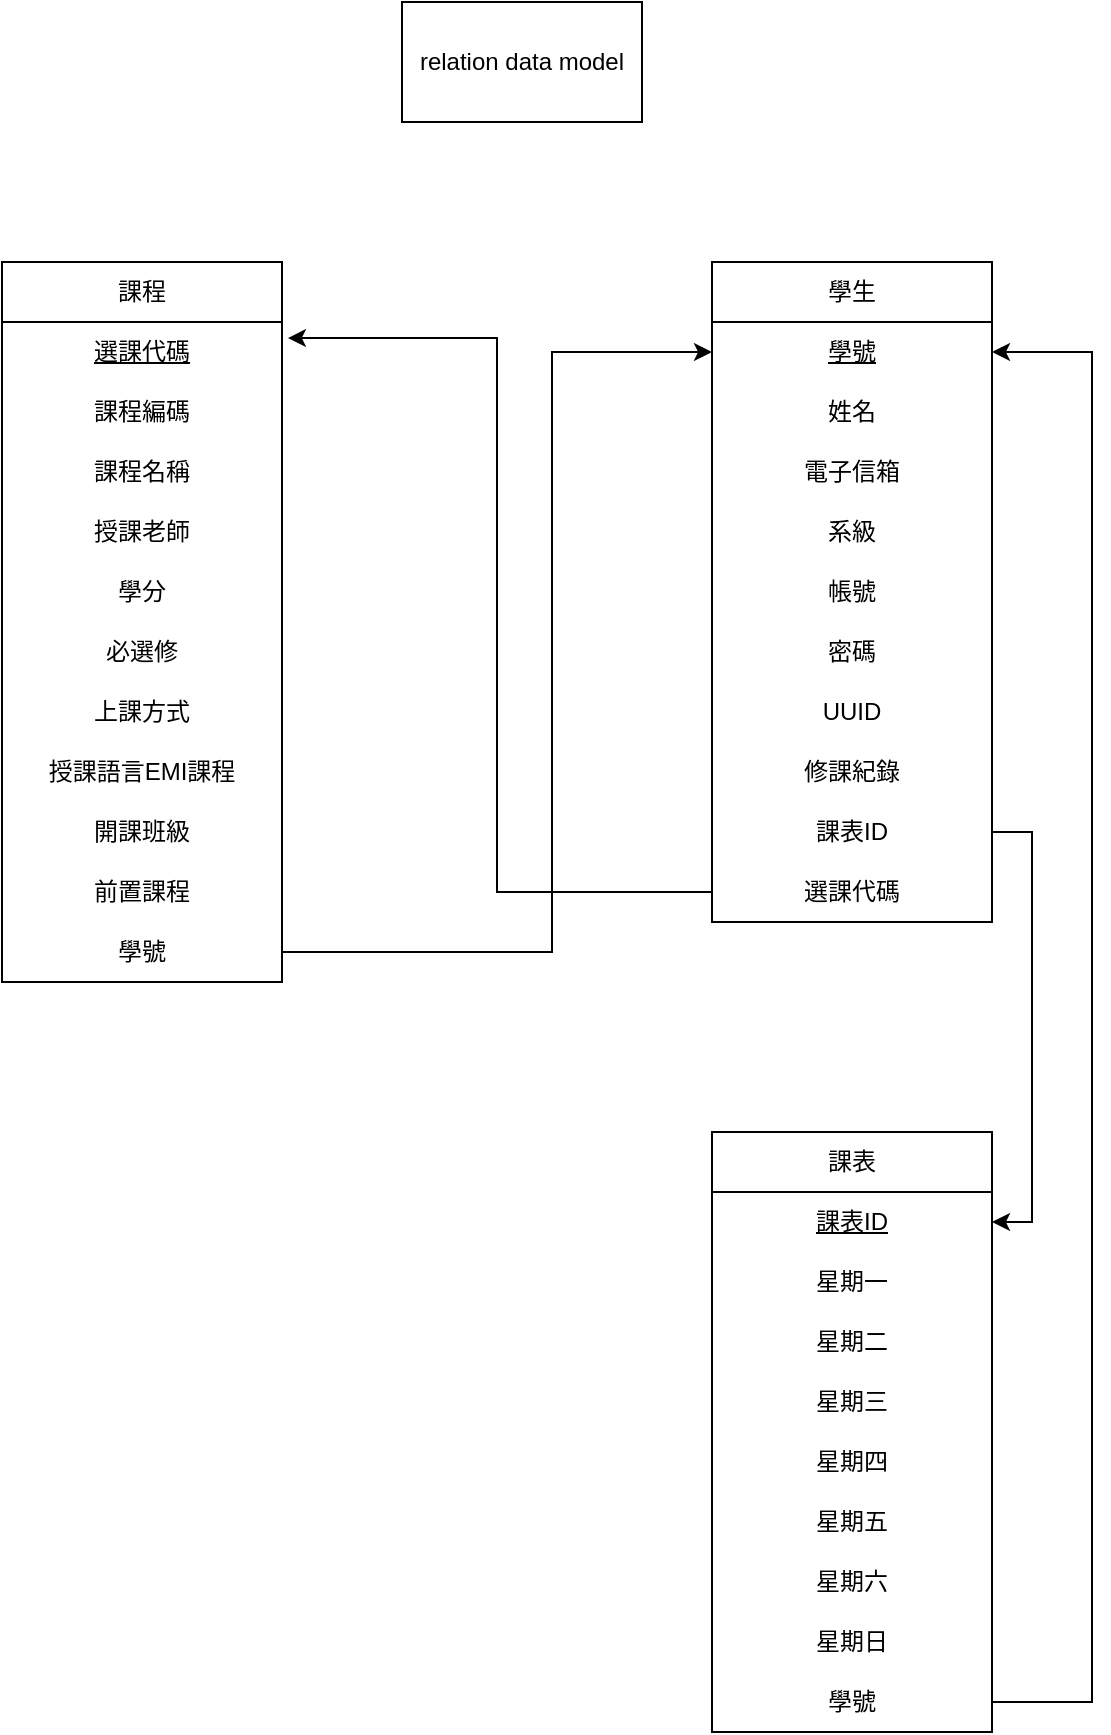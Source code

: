 <mxfile version="21.2.1" type="github">
  <diagram id="R2lEEEUBdFMjLlhIrx00" name="Page-1">
    <mxGraphModel dx="1195" dy="663" grid="1" gridSize="10" guides="1" tooltips="1" connect="1" arrows="1" fold="1" page="1" pageScale="1" pageWidth="850" pageHeight="1100" math="0" shadow="0" extFonts="Permanent Marker^https://fonts.googleapis.com/css?family=Permanent+Marker">
      <root>
        <mxCell id="0" />
        <mxCell id="1" parent="0" />
        <mxCell id="9Po20fLorlNMkVHCjSZu-1" value="relation data model" style="rounded=0;whiteSpace=wrap;html=1;" vertex="1" parent="1">
          <mxGeometry x="365" y="30" width="120" height="60" as="geometry" />
        </mxCell>
        <mxCell id="9Po20fLorlNMkVHCjSZu-2" value="課程" style="swimlane;fontStyle=0;childLayout=stackLayout;horizontal=1;startSize=30;horizontalStack=0;resizeParent=1;resizeParentMax=0;resizeLast=0;collapsible=1;marginBottom=0;whiteSpace=wrap;html=1;" vertex="1" parent="1">
          <mxGeometry x="165" y="160" width="140" height="360" as="geometry" />
        </mxCell>
        <mxCell id="9Po20fLorlNMkVHCjSZu-3" value="選課代碼" style="text;strokeColor=none;fillColor=none;align=center;verticalAlign=middle;spacingLeft=4;spacingRight=4;overflow=hidden;points=[[0,0.5],[1,0.5]];portConstraint=eastwest;rotatable=0;whiteSpace=wrap;html=1;fontStyle=4" vertex="1" parent="9Po20fLorlNMkVHCjSZu-2">
          <mxGeometry y="30" width="140" height="30" as="geometry" />
        </mxCell>
        <mxCell id="9Po20fLorlNMkVHCjSZu-4" value="課程編碼" style="text;strokeColor=none;fillColor=none;align=center;verticalAlign=middle;spacingLeft=4;spacingRight=4;overflow=hidden;points=[[0,0.5],[1,0.5]];portConstraint=eastwest;rotatable=0;whiteSpace=wrap;html=1;" vertex="1" parent="9Po20fLorlNMkVHCjSZu-2">
          <mxGeometry y="60" width="140" height="30" as="geometry" />
        </mxCell>
        <mxCell id="9Po20fLorlNMkVHCjSZu-5" value="課程名稱" style="text;strokeColor=none;fillColor=none;align=center;verticalAlign=middle;spacingLeft=4;spacingRight=4;overflow=hidden;points=[[0,0.5],[1,0.5]];portConstraint=eastwest;rotatable=0;whiteSpace=wrap;html=1;" vertex="1" parent="9Po20fLorlNMkVHCjSZu-2">
          <mxGeometry y="90" width="140" height="30" as="geometry" />
        </mxCell>
        <mxCell id="9Po20fLorlNMkVHCjSZu-6" value="授課老師" style="text;strokeColor=none;fillColor=none;align=center;verticalAlign=middle;spacingLeft=4;spacingRight=4;overflow=hidden;points=[[0,0.5],[1,0.5]];portConstraint=eastwest;rotatable=0;whiteSpace=wrap;html=1;" vertex="1" parent="9Po20fLorlNMkVHCjSZu-2">
          <mxGeometry y="120" width="140" height="30" as="geometry" />
        </mxCell>
        <mxCell id="9Po20fLorlNMkVHCjSZu-7" value="學分" style="text;strokeColor=none;fillColor=none;align=center;verticalAlign=middle;spacingLeft=4;spacingRight=4;overflow=hidden;points=[[0,0.5],[1,0.5]];portConstraint=eastwest;rotatable=0;whiteSpace=wrap;html=1;" vertex="1" parent="9Po20fLorlNMkVHCjSZu-2">
          <mxGeometry y="150" width="140" height="30" as="geometry" />
        </mxCell>
        <mxCell id="9Po20fLorlNMkVHCjSZu-8" value="必選修" style="text;strokeColor=none;fillColor=none;align=center;verticalAlign=middle;spacingLeft=4;spacingRight=4;overflow=hidden;points=[[0,0.5],[1,0.5]];portConstraint=eastwest;rotatable=0;whiteSpace=wrap;html=1;" vertex="1" parent="9Po20fLorlNMkVHCjSZu-2">
          <mxGeometry y="180" width="140" height="30" as="geometry" />
        </mxCell>
        <mxCell id="9Po20fLorlNMkVHCjSZu-9" value="上課方式" style="text;strokeColor=none;fillColor=none;align=center;verticalAlign=middle;spacingLeft=4;spacingRight=4;overflow=hidden;points=[[0,0.5],[1,0.5]];portConstraint=eastwest;rotatable=0;whiteSpace=wrap;html=1;" vertex="1" parent="9Po20fLorlNMkVHCjSZu-2">
          <mxGeometry y="210" width="140" height="30" as="geometry" />
        </mxCell>
        <mxCell id="9Po20fLorlNMkVHCjSZu-10" value="授課語言EMI課程" style="text;strokeColor=none;fillColor=none;align=center;verticalAlign=middle;spacingLeft=4;spacingRight=4;overflow=hidden;points=[[0,0.5],[1,0.5]];portConstraint=eastwest;rotatable=0;whiteSpace=wrap;html=1;" vertex="1" parent="9Po20fLorlNMkVHCjSZu-2">
          <mxGeometry y="240" width="140" height="30" as="geometry" />
        </mxCell>
        <mxCell id="9Po20fLorlNMkVHCjSZu-11" value="開課班級" style="text;strokeColor=none;fillColor=none;align=center;verticalAlign=middle;spacingLeft=4;spacingRight=4;overflow=hidden;points=[[0,0.5],[1,0.5]];portConstraint=eastwest;rotatable=0;whiteSpace=wrap;html=1;" vertex="1" parent="9Po20fLorlNMkVHCjSZu-2">
          <mxGeometry y="270" width="140" height="30" as="geometry" />
        </mxCell>
        <mxCell id="9Po20fLorlNMkVHCjSZu-12" value="前置課程" style="text;strokeColor=none;fillColor=none;align=center;verticalAlign=middle;spacingLeft=4;spacingRight=4;overflow=hidden;points=[[0,0.5],[1,0.5]];portConstraint=eastwest;rotatable=0;whiteSpace=wrap;html=1;" vertex="1" parent="9Po20fLorlNMkVHCjSZu-2">
          <mxGeometry y="300" width="140" height="30" as="geometry" />
        </mxCell>
        <mxCell id="9Po20fLorlNMkVHCjSZu-42" value="學號" style="text;strokeColor=none;fillColor=none;align=center;verticalAlign=middle;spacingLeft=4;spacingRight=4;overflow=hidden;points=[[0,0.5],[1,0.5]];portConstraint=eastwest;rotatable=0;whiteSpace=wrap;html=1;" vertex="1" parent="9Po20fLorlNMkVHCjSZu-2">
          <mxGeometry y="330" width="140" height="30" as="geometry" />
        </mxCell>
        <mxCell id="9Po20fLorlNMkVHCjSZu-13" value="學生" style="swimlane;fontStyle=0;childLayout=stackLayout;horizontal=1;startSize=30;horizontalStack=0;resizeParent=1;resizeParentMax=0;resizeLast=0;collapsible=1;marginBottom=0;whiteSpace=wrap;html=1;" vertex="1" parent="1">
          <mxGeometry x="520" y="160" width="140" height="330" as="geometry" />
        </mxCell>
        <mxCell id="9Po20fLorlNMkVHCjSZu-14" value="學號" style="text;strokeColor=none;fillColor=none;align=center;verticalAlign=middle;spacingLeft=4;spacingRight=4;overflow=hidden;points=[[0,0.5],[1,0.5]];portConstraint=eastwest;rotatable=0;whiteSpace=wrap;html=1;fontStyle=4" vertex="1" parent="9Po20fLorlNMkVHCjSZu-13">
          <mxGeometry y="30" width="140" height="30" as="geometry" />
        </mxCell>
        <mxCell id="9Po20fLorlNMkVHCjSZu-15" value="姓名" style="text;strokeColor=none;fillColor=none;align=center;verticalAlign=middle;spacingLeft=4;spacingRight=4;overflow=hidden;points=[[0,0.5],[1,0.5]];portConstraint=eastwest;rotatable=0;whiteSpace=wrap;html=1;" vertex="1" parent="9Po20fLorlNMkVHCjSZu-13">
          <mxGeometry y="60" width="140" height="30" as="geometry" />
        </mxCell>
        <mxCell id="9Po20fLorlNMkVHCjSZu-16" value="電子信箱" style="text;strokeColor=none;fillColor=none;align=center;verticalAlign=middle;spacingLeft=4;spacingRight=4;overflow=hidden;points=[[0,0.5],[1,0.5]];portConstraint=eastwest;rotatable=0;whiteSpace=wrap;html=1;" vertex="1" parent="9Po20fLorlNMkVHCjSZu-13">
          <mxGeometry y="90" width="140" height="30" as="geometry" />
        </mxCell>
        <mxCell id="9Po20fLorlNMkVHCjSZu-17" value="系級" style="text;strokeColor=none;fillColor=none;align=center;verticalAlign=middle;spacingLeft=4;spacingRight=4;overflow=hidden;points=[[0,0.5],[1,0.5]];portConstraint=eastwest;rotatable=0;whiteSpace=wrap;html=1;" vertex="1" parent="9Po20fLorlNMkVHCjSZu-13">
          <mxGeometry y="120" width="140" height="30" as="geometry" />
        </mxCell>
        <mxCell id="9Po20fLorlNMkVHCjSZu-18" value="帳號" style="text;strokeColor=none;fillColor=none;align=center;verticalAlign=middle;spacingLeft=4;spacingRight=4;overflow=hidden;points=[[0,0.5],[1,0.5]];portConstraint=eastwest;rotatable=0;whiteSpace=wrap;html=1;" vertex="1" parent="9Po20fLorlNMkVHCjSZu-13">
          <mxGeometry y="150" width="140" height="30" as="geometry" />
        </mxCell>
        <mxCell id="9Po20fLorlNMkVHCjSZu-19" value="密碼" style="text;strokeColor=none;fillColor=none;align=center;verticalAlign=middle;spacingLeft=4;spacingRight=4;overflow=hidden;points=[[0,0.5],[1,0.5]];portConstraint=eastwest;rotatable=0;whiteSpace=wrap;html=1;" vertex="1" parent="9Po20fLorlNMkVHCjSZu-13">
          <mxGeometry y="180" width="140" height="30" as="geometry" />
        </mxCell>
        <mxCell id="9Po20fLorlNMkVHCjSZu-20" value="UUID" style="text;strokeColor=none;fillColor=none;align=center;verticalAlign=middle;spacingLeft=4;spacingRight=4;overflow=hidden;points=[[0,0.5],[1,0.5]];portConstraint=eastwest;rotatable=0;whiteSpace=wrap;html=1;" vertex="1" parent="9Po20fLorlNMkVHCjSZu-13">
          <mxGeometry y="210" width="140" height="30" as="geometry" />
        </mxCell>
        <mxCell id="9Po20fLorlNMkVHCjSZu-21" value="修課紀錄" style="text;strokeColor=none;fillColor=none;align=center;verticalAlign=middle;spacingLeft=4;spacingRight=4;overflow=hidden;points=[[0,0.5],[1,0.5]];portConstraint=eastwest;rotatable=0;whiteSpace=wrap;html=1;" vertex="1" parent="9Po20fLorlNMkVHCjSZu-13">
          <mxGeometry y="240" width="140" height="30" as="geometry" />
        </mxCell>
        <mxCell id="9Po20fLorlNMkVHCjSZu-38" value="課表ID" style="text;strokeColor=none;fillColor=none;align=center;verticalAlign=middle;spacingLeft=4;spacingRight=4;overflow=hidden;points=[[0,0.5],[1,0.5]];portConstraint=eastwest;rotatable=0;whiteSpace=wrap;html=1;" vertex="1" parent="9Po20fLorlNMkVHCjSZu-13">
          <mxGeometry y="270" width="140" height="30" as="geometry" />
        </mxCell>
        <mxCell id="9Po20fLorlNMkVHCjSZu-39" value="選課代碼" style="text;strokeColor=none;fillColor=none;align=center;verticalAlign=middle;spacingLeft=4;spacingRight=4;overflow=hidden;points=[[0,0.5],[1,0.5]];portConstraint=eastwest;rotatable=0;whiteSpace=wrap;html=1;" vertex="1" parent="9Po20fLorlNMkVHCjSZu-13">
          <mxGeometry y="300" width="140" height="30" as="geometry" />
        </mxCell>
        <mxCell id="9Po20fLorlNMkVHCjSZu-25" value="課表" style="swimlane;fontStyle=0;childLayout=stackLayout;horizontal=1;startSize=30;horizontalStack=0;resizeParent=1;resizeParentMax=0;resizeLast=0;collapsible=1;marginBottom=0;whiteSpace=wrap;html=1;" vertex="1" parent="1">
          <mxGeometry x="520" y="595" width="140" height="300" as="geometry" />
        </mxCell>
        <mxCell id="9Po20fLorlNMkVHCjSZu-26" value="課表ID" style="text;strokeColor=none;fillColor=none;align=center;verticalAlign=middle;spacingLeft=4;spacingRight=4;overflow=hidden;points=[[0,0.5],[1,0.5]];portConstraint=eastwest;rotatable=0;whiteSpace=wrap;html=1;fontStyle=4" vertex="1" parent="9Po20fLorlNMkVHCjSZu-25">
          <mxGeometry y="30" width="140" height="30" as="geometry" />
        </mxCell>
        <mxCell id="9Po20fLorlNMkVHCjSZu-27" value="星期一" style="text;strokeColor=none;fillColor=none;align=center;verticalAlign=middle;spacingLeft=4;spacingRight=4;overflow=hidden;points=[[0,0.5],[1,0.5]];portConstraint=eastwest;rotatable=0;whiteSpace=wrap;html=1;" vertex="1" parent="9Po20fLorlNMkVHCjSZu-25">
          <mxGeometry y="60" width="140" height="30" as="geometry" />
        </mxCell>
        <mxCell id="9Po20fLorlNMkVHCjSZu-28" value="星期二" style="text;strokeColor=none;fillColor=none;align=center;verticalAlign=middle;spacingLeft=4;spacingRight=4;overflow=hidden;points=[[0,0.5],[1,0.5]];portConstraint=eastwest;rotatable=0;whiteSpace=wrap;html=1;" vertex="1" parent="9Po20fLorlNMkVHCjSZu-25">
          <mxGeometry y="90" width="140" height="30" as="geometry" />
        </mxCell>
        <mxCell id="9Po20fLorlNMkVHCjSZu-29" value="星期三" style="text;strokeColor=none;fillColor=none;align=center;verticalAlign=middle;spacingLeft=4;spacingRight=4;overflow=hidden;points=[[0,0.5],[1,0.5]];portConstraint=eastwest;rotatable=0;whiteSpace=wrap;html=1;" vertex="1" parent="9Po20fLorlNMkVHCjSZu-25">
          <mxGeometry y="120" width="140" height="30" as="geometry" />
        </mxCell>
        <mxCell id="9Po20fLorlNMkVHCjSZu-30" value="星期四" style="text;strokeColor=none;fillColor=none;align=center;verticalAlign=middle;spacingLeft=4;spacingRight=4;overflow=hidden;points=[[0,0.5],[1,0.5]];portConstraint=eastwest;rotatable=0;whiteSpace=wrap;html=1;" vertex="1" parent="9Po20fLorlNMkVHCjSZu-25">
          <mxGeometry y="150" width="140" height="30" as="geometry" />
        </mxCell>
        <mxCell id="9Po20fLorlNMkVHCjSZu-31" value="星期五" style="text;strokeColor=none;fillColor=none;align=center;verticalAlign=middle;spacingLeft=4;spacingRight=4;overflow=hidden;points=[[0,0.5],[1,0.5]];portConstraint=eastwest;rotatable=0;whiteSpace=wrap;html=1;" vertex="1" parent="9Po20fLorlNMkVHCjSZu-25">
          <mxGeometry y="180" width="140" height="30" as="geometry" />
        </mxCell>
        <mxCell id="9Po20fLorlNMkVHCjSZu-32" value="星期六" style="text;strokeColor=none;fillColor=none;align=center;verticalAlign=middle;spacingLeft=4;spacingRight=4;overflow=hidden;points=[[0,0.5],[1,0.5]];portConstraint=eastwest;rotatable=0;whiteSpace=wrap;html=1;" vertex="1" parent="9Po20fLorlNMkVHCjSZu-25">
          <mxGeometry y="210" width="140" height="30" as="geometry" />
        </mxCell>
        <mxCell id="9Po20fLorlNMkVHCjSZu-33" value="星期日" style="text;strokeColor=none;fillColor=none;align=center;verticalAlign=middle;spacingLeft=4;spacingRight=4;overflow=hidden;points=[[0,0.5],[1,0.5]];portConstraint=eastwest;rotatable=0;whiteSpace=wrap;html=1;" vertex="1" parent="9Po20fLorlNMkVHCjSZu-25">
          <mxGeometry y="240" width="140" height="30" as="geometry" />
        </mxCell>
        <mxCell id="9Po20fLorlNMkVHCjSZu-44" value="學號" style="text;strokeColor=none;fillColor=none;align=center;verticalAlign=middle;spacingLeft=4;spacingRight=4;overflow=hidden;points=[[0,0.5],[1,0.5]];portConstraint=eastwest;rotatable=0;whiteSpace=wrap;html=1;" vertex="1" parent="9Po20fLorlNMkVHCjSZu-25">
          <mxGeometry y="270" width="140" height="30" as="geometry" />
        </mxCell>
        <mxCell id="9Po20fLorlNMkVHCjSZu-40" style="edgeStyle=orthogonalEdgeStyle;rounded=0;orthogonalLoop=1;jettySize=auto;html=1;exitX=1;exitY=0.5;exitDx=0;exitDy=0;entryX=1;entryY=0.5;entryDx=0;entryDy=0;" edge="1" parent="1" source="9Po20fLorlNMkVHCjSZu-38" target="9Po20fLorlNMkVHCjSZu-26">
          <mxGeometry relative="1" as="geometry" />
        </mxCell>
        <mxCell id="9Po20fLorlNMkVHCjSZu-41" style="edgeStyle=orthogonalEdgeStyle;rounded=0;orthogonalLoop=1;jettySize=auto;html=1;exitX=0;exitY=0.5;exitDx=0;exitDy=0;entryX=1.021;entryY=0.267;entryDx=0;entryDy=0;entryPerimeter=0;" edge="1" parent="1" source="9Po20fLorlNMkVHCjSZu-39" target="9Po20fLorlNMkVHCjSZu-3">
          <mxGeometry relative="1" as="geometry" />
        </mxCell>
        <mxCell id="9Po20fLorlNMkVHCjSZu-43" style="edgeStyle=orthogonalEdgeStyle;rounded=0;orthogonalLoop=1;jettySize=auto;html=1;entryX=0;entryY=0.5;entryDx=0;entryDy=0;" edge="1" parent="1" source="9Po20fLorlNMkVHCjSZu-42" target="9Po20fLorlNMkVHCjSZu-14">
          <mxGeometry relative="1" as="geometry">
            <Array as="points">
              <mxPoint x="440" y="505" />
              <mxPoint x="440" y="205" />
            </Array>
          </mxGeometry>
        </mxCell>
        <mxCell id="9Po20fLorlNMkVHCjSZu-45" style="edgeStyle=orthogonalEdgeStyle;rounded=0;orthogonalLoop=1;jettySize=auto;html=1;exitX=1;exitY=0.5;exitDx=0;exitDy=0;entryX=1;entryY=0.5;entryDx=0;entryDy=0;" edge="1" parent="1" source="9Po20fLorlNMkVHCjSZu-44" target="9Po20fLorlNMkVHCjSZu-14">
          <mxGeometry relative="1" as="geometry">
            <Array as="points">
              <mxPoint x="710" y="880" />
              <mxPoint x="710" y="205" />
            </Array>
          </mxGeometry>
        </mxCell>
      </root>
    </mxGraphModel>
  </diagram>
</mxfile>
